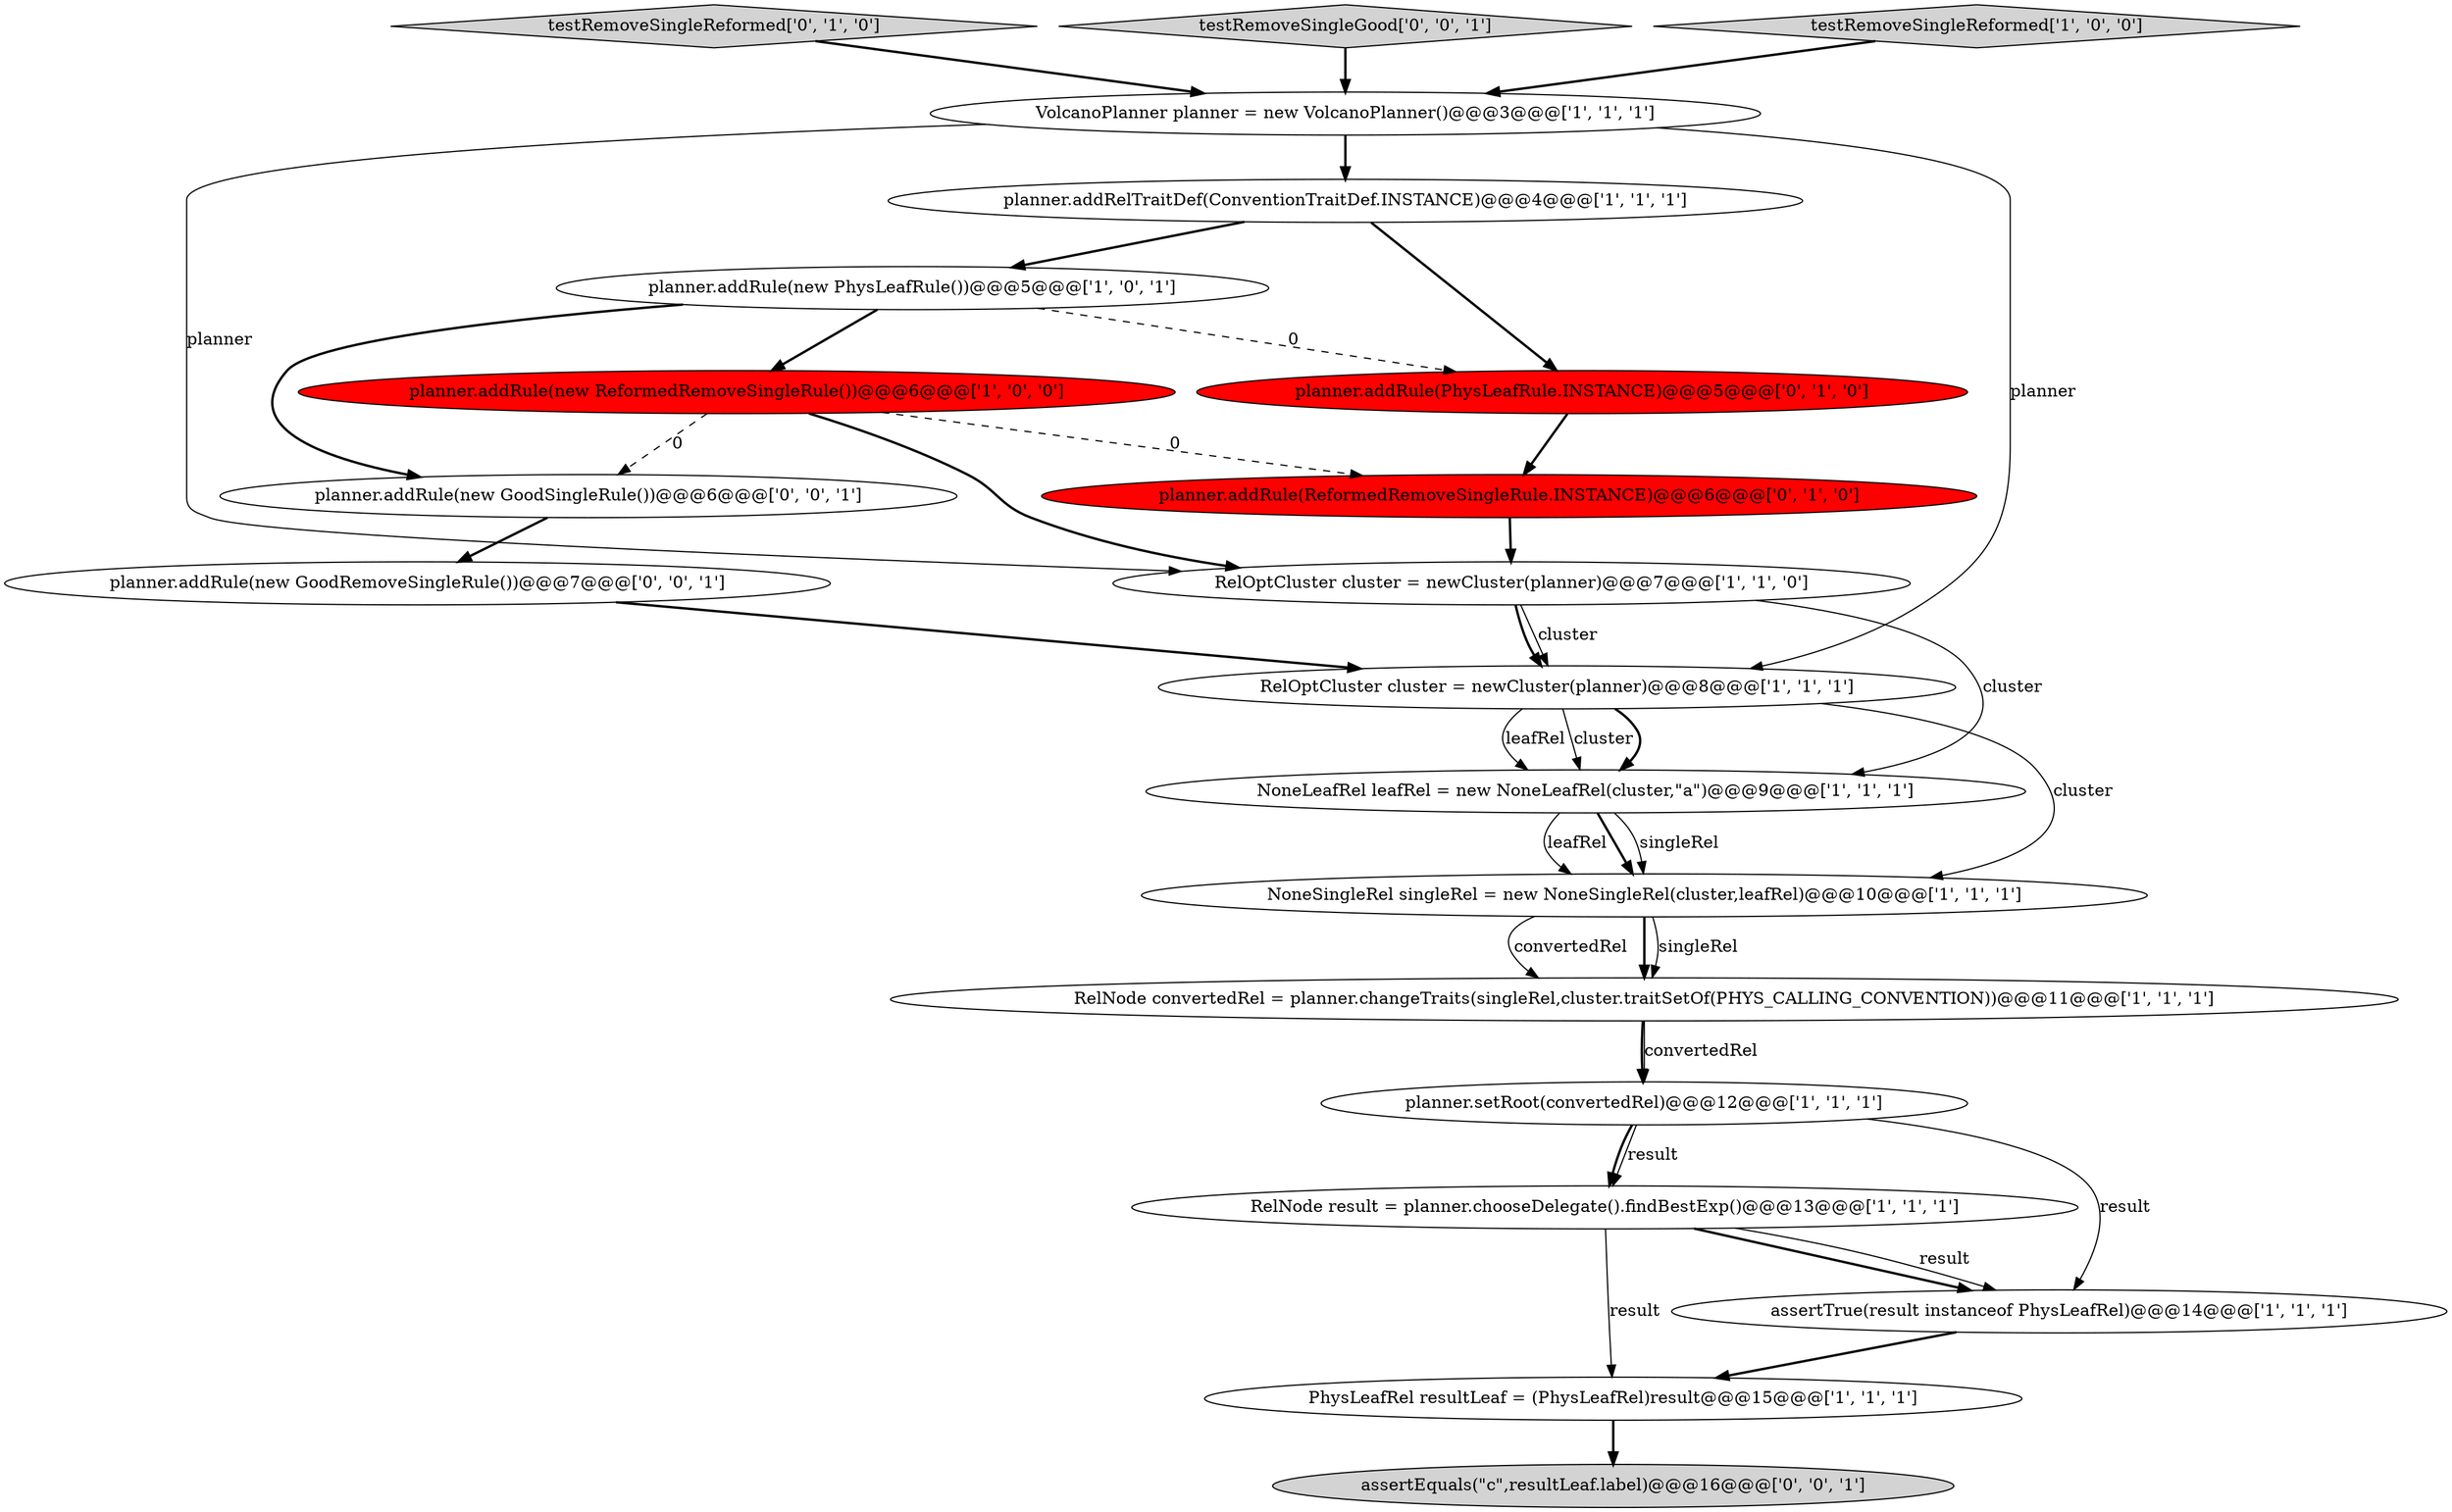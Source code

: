 digraph {
11 [style = filled, label = "NoneSingleRel singleRel = new NoneSingleRel(cluster,leafRel)@@@10@@@['1', '1', '1']", fillcolor = white, shape = ellipse image = "AAA0AAABBB1BBB"];
10 [style = filled, label = "planner.addRule(new ReformedRemoveSingleRule())@@@6@@@['1', '0', '0']", fillcolor = red, shape = ellipse image = "AAA1AAABBB1BBB"];
14 [style = filled, label = "testRemoveSingleReformed['0', '1', '0']", fillcolor = lightgray, shape = diamond image = "AAA0AAABBB2BBB"];
12 [style = filled, label = "planner.addRule(new PhysLeafRule())@@@5@@@['1', '0', '1']", fillcolor = white, shape = ellipse image = "AAA0AAABBB1BBB"];
16 [style = filled, label = "planner.addRule(PhysLeafRule.INSTANCE)@@@5@@@['0', '1', '0']", fillcolor = red, shape = ellipse image = "AAA1AAABBB2BBB"];
20 [style = filled, label = "planner.addRule(new GoodSingleRule())@@@6@@@['0', '0', '1']", fillcolor = white, shape = ellipse image = "AAA0AAABBB3BBB"];
15 [style = filled, label = "planner.addRule(ReformedRemoveSingleRule.INSTANCE)@@@6@@@['0', '1', '0']", fillcolor = red, shape = ellipse image = "AAA1AAABBB2BBB"];
4 [style = filled, label = "RelOptCluster cluster = newCluster(planner)@@@8@@@['1', '1', '1']", fillcolor = white, shape = ellipse image = "AAA0AAABBB1BBB"];
18 [style = filled, label = "testRemoveSingleGood['0', '0', '1']", fillcolor = lightgray, shape = diamond image = "AAA0AAABBB3BBB"];
5 [style = filled, label = "RelNode convertedRel = planner.changeTraits(singleRel,cluster.traitSetOf(PHYS_CALLING_CONVENTION))@@@11@@@['1', '1', '1']", fillcolor = white, shape = ellipse image = "AAA0AAABBB1BBB"];
13 [style = filled, label = "RelOptCluster cluster = newCluster(planner)@@@7@@@['1', '1', '0']", fillcolor = white, shape = ellipse image = "AAA0AAABBB1BBB"];
3 [style = filled, label = "VolcanoPlanner planner = new VolcanoPlanner()@@@3@@@['1', '1', '1']", fillcolor = white, shape = ellipse image = "AAA0AAABBB1BBB"];
1 [style = filled, label = "planner.addRelTraitDef(ConventionTraitDef.INSTANCE)@@@4@@@['1', '1', '1']", fillcolor = white, shape = ellipse image = "AAA0AAABBB1BBB"];
19 [style = filled, label = "assertEquals(\"c\",resultLeaf.label)@@@16@@@['0', '0', '1']", fillcolor = lightgray, shape = ellipse image = "AAA0AAABBB3BBB"];
2 [style = filled, label = "assertTrue(result instanceof PhysLeafRel)@@@14@@@['1', '1', '1']", fillcolor = white, shape = ellipse image = "AAA0AAABBB1BBB"];
6 [style = filled, label = "RelNode result = planner.chooseDelegate().findBestExp()@@@13@@@['1', '1', '1']", fillcolor = white, shape = ellipse image = "AAA0AAABBB1BBB"];
7 [style = filled, label = "PhysLeafRel resultLeaf = (PhysLeafRel)result@@@15@@@['1', '1', '1']", fillcolor = white, shape = ellipse image = "AAA0AAABBB1BBB"];
8 [style = filled, label = "planner.setRoot(convertedRel)@@@12@@@['1', '1', '1']", fillcolor = white, shape = ellipse image = "AAA0AAABBB1BBB"];
17 [style = filled, label = "planner.addRule(new GoodRemoveSingleRule())@@@7@@@['0', '0', '1']", fillcolor = white, shape = ellipse image = "AAA0AAABBB3BBB"];
0 [style = filled, label = "NoneLeafRel leafRel = new NoneLeafRel(cluster,\"a\")@@@9@@@['1', '1', '1']", fillcolor = white, shape = ellipse image = "AAA0AAABBB1BBB"];
9 [style = filled, label = "testRemoveSingleReformed['1', '0', '0']", fillcolor = lightgray, shape = diamond image = "AAA0AAABBB1BBB"];
10->15 [style = dashed, label="0"];
14->3 [style = bold, label=""];
16->15 [style = bold, label=""];
5->8 [style = bold, label=""];
18->3 [style = bold, label=""];
13->4 [style = solid, label="cluster"];
3->4 [style = solid, label="planner"];
15->13 [style = bold, label=""];
20->17 [style = bold, label=""];
11->5 [style = solid, label="convertedRel"];
3->1 [style = bold, label=""];
12->16 [style = dashed, label="0"];
8->6 [style = solid, label="result"];
12->20 [style = bold, label=""];
0->11 [style = bold, label=""];
3->13 [style = solid, label="planner"];
8->6 [style = bold, label=""];
4->11 [style = solid, label="cluster"];
4->0 [style = solid, label="cluster"];
4->0 [style = bold, label=""];
6->2 [style = bold, label=""];
8->2 [style = solid, label="result"];
11->5 [style = bold, label=""];
12->10 [style = bold, label=""];
0->11 [style = solid, label="singleRel"];
10->13 [style = bold, label=""];
11->5 [style = solid, label="singleRel"];
1->16 [style = bold, label=""];
4->0 [style = solid, label="leafRel"];
6->7 [style = solid, label="result"];
1->12 [style = bold, label=""];
5->8 [style = solid, label="convertedRel"];
9->3 [style = bold, label=""];
0->11 [style = solid, label="leafRel"];
10->20 [style = dashed, label="0"];
2->7 [style = bold, label=""];
13->0 [style = solid, label="cluster"];
7->19 [style = bold, label=""];
17->4 [style = bold, label=""];
6->2 [style = solid, label="result"];
13->4 [style = bold, label=""];
}
